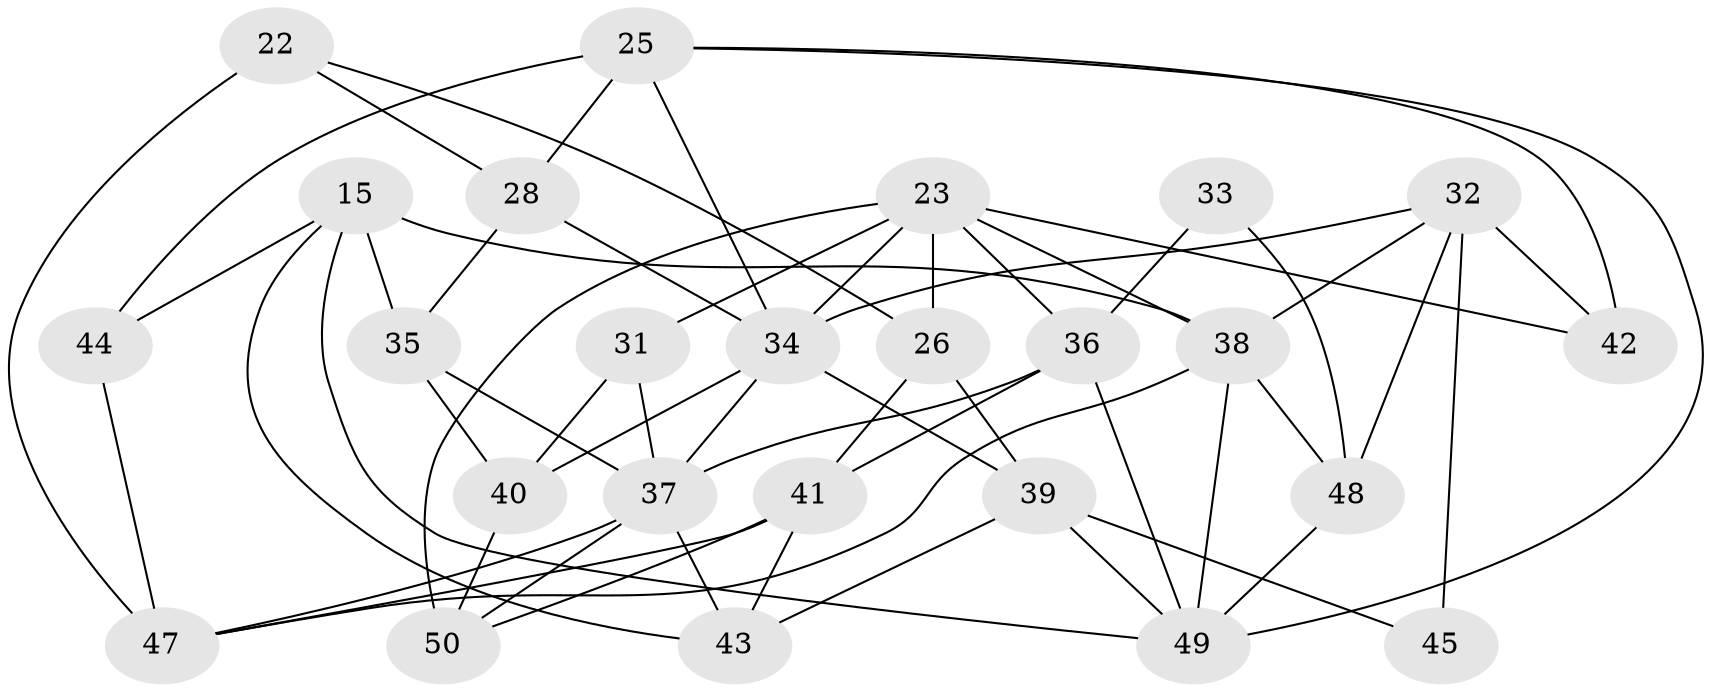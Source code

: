 // original degree distribution, {4: 1.0}
// Generated by graph-tools (version 1.1) at 2025/03/03/04/25 22:03:25]
// undirected, 25 vertices, 56 edges
graph export_dot {
graph [start="1"]
  node [color=gray90,style=filled];
  15 [super="+13"];
  22;
  23 [super="+12+21"];
  25 [super="+9"];
  26 [super="+3"];
  28;
  31;
  32 [super="+4"];
  33;
  34 [super="+17"];
  35;
  36 [super="+27+24"];
  37 [super="+7+8"];
  38 [super="+11+10"];
  39 [super="+29"];
  40 [super="+18"];
  41 [super="+1"];
  42;
  43;
  44;
  45;
  47 [super="+20"];
  48 [super="+30"];
  49 [super="+2+19"];
  50 [super="+46"];
  15 -- 44;
  15 -- 49;
  15 -- 38 [weight=2];
  15 -- 43;
  15 -- 35;
  22 -- 28;
  22 -- 47 [weight=2];
  22 -- 26;
  23 -- 42 [weight=2];
  23 -- 50 [weight=3];
  23 -- 31;
  23 -- 36;
  23 -- 26 [weight=2];
  23 -- 38 [weight=2];
  23 -- 34;
  25 -- 44 [weight=2];
  25 -- 28;
  25 -- 42;
  25 -- 49;
  25 -- 34;
  26 -- 39;
  26 -- 41 [weight=2];
  28 -- 35;
  28 -- 34;
  31 -- 40 [weight=2];
  31 -- 37;
  32 -- 45 [weight=2];
  32 -- 38;
  32 -- 42;
  32 -- 48;
  32 -- 34;
  33 -- 36 [weight=2];
  33 -- 48 [weight=2];
  34 -- 40 [weight=2];
  34 -- 37;
  34 -- 39;
  35 -- 40;
  35 -- 37;
  36 -- 41;
  36 -- 49 [weight=2];
  36 -- 37 [weight=2];
  37 -- 43;
  37 -- 47;
  37 -- 50;
  38 -- 49;
  38 -- 48;
  38 -- 47;
  39 -- 45 [weight=2];
  39 -- 43;
  39 -- 49;
  40 -- 50;
  41 -- 43;
  41 -- 47;
  41 -- 50;
  44 -- 47;
  48 -- 49 [weight=2];
}
